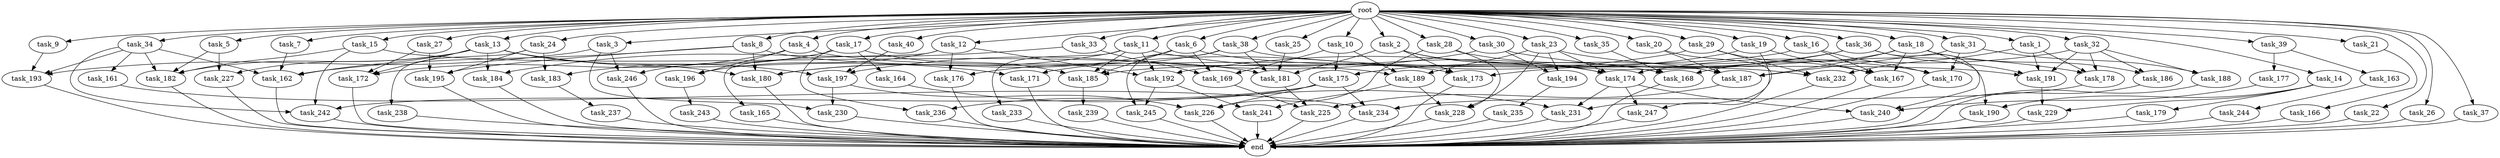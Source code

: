 digraph G {
  root [size="0.000000"];
  task_1 [size="102.400000"];
  task_2 [size="102.400000"];
  task_3 [size="102.400000"];
  task_4 [size="102.400000"];
  task_5 [size="102.400000"];
  task_6 [size="102.400000"];
  task_7 [size="102.400000"];
  task_8 [size="102.400000"];
  task_9 [size="102.400000"];
  task_10 [size="102.400000"];
  task_11 [size="102.400000"];
  task_12 [size="102.400000"];
  task_13 [size="102.400000"];
  task_14 [size="102.400000"];
  task_15 [size="102.400000"];
  task_16 [size="102.400000"];
  task_17 [size="102.400000"];
  task_18 [size="102.400000"];
  task_19 [size="102.400000"];
  task_20 [size="102.400000"];
  task_21 [size="102.400000"];
  task_22 [size="102.400000"];
  task_23 [size="102.400000"];
  task_24 [size="102.400000"];
  task_25 [size="102.400000"];
  task_26 [size="102.400000"];
  task_27 [size="102.400000"];
  task_28 [size="102.400000"];
  task_29 [size="102.400000"];
  task_30 [size="102.400000"];
  task_31 [size="102.400000"];
  task_32 [size="102.400000"];
  task_33 [size="102.400000"];
  task_34 [size="102.400000"];
  task_35 [size="102.400000"];
  task_36 [size="102.400000"];
  task_37 [size="102.400000"];
  task_38 [size="102.400000"];
  task_39 [size="102.400000"];
  task_40 [size="102.400000"];
  task_161 [size="85899345920.000000"];
  task_162 [size="207876417126.400024"];
  task_163 [size="13743895347.200001"];
  task_164 [size="21474836480.000000"];
  task_165 [size="3435973836.800000"];
  task_166 [size="85899345920.000000"];
  task_167 [size="38654705664.000000"];
  task_168 [size="69578470195.199997"];
  task_169 [size="100502234726.400009"];
  task_170 [size="59270548684.800003"];
  task_171 [size="83322365542.400009"];
  task_172 [size="146887881523.200012"];
  task_173 [size="91053306675.200012"];
  task_174 [size="137438953472.000000"];
  task_175 [size="62706522521.600006"];
  task_176 [size="6871947673.600000"];
  task_177 [size="13743895347.200001"];
  task_178 [size="117682103910.400009"];
  task_179 [size="7730941132.800000"];
  task_180 [size="197568495616.000000"];
  task_181 [size="134002979635.200012"];
  task_182 [size="244813135872.000000"];
  task_183 [size="63565515980.800003"];
  task_184 [size="73014444032.000000"];
  task_185 [size="121977071206.400009"];
  task_186 [size="68719476736.000000"];
  task_187 [size="111669149696.000000"];
  task_188 [size="97066260889.600006"];
  task_189 [size="99643241267.200012"];
  task_190 [size="15461882265.600000"];
  task_191 [size="121118077747.200012"];
  task_192 [size="66142496358.400002"];
  task_193 [size="163208757248.000000"];
  task_194 [size="21474836480.000000"];
  task_195 [size="80745385164.800003"];
  task_196 [size="73014444032.000000"];
  task_197 [size="163208757248.000000"];
  task_225 [size="123695058124.800003"];
  task_226 [size="86758339379.200012"];
  task_227 [size="73014444032.000000"];
  task_228 [size="48962627174.400002"];
  task_229 [size="11166914969.600000"];
  task_230 [size="111669149696.000000"];
  task_231 [size="57552561766.400002"];
  task_232 [size="110810156236.800003"];
  task_233 [size="54975581388.800003"];
  task_234 [size="69578470195.199997"];
  task_235 [size="85899345920.000000"];
  task_236 [size="52398601011.200005"];
  task_237 [size="3435973836.800000"];
  task_238 [size="42090679500.800003"];
  task_239 [size="7730941132.800000"];
  task_240 [size="97925254348.800003"];
  task_241 [size="24910810316.800003"];
  task_242 [size="202722456371.200012"];
  task_243 [size="13743895347.200001"];
  task_244 [size="30923764531.200001"];
  task_245 [size="6871947673.600000"];
  task_246 [size="91053306675.200012"];
  task_247 [size="84181359001.600006"];
  end [size="0.000000"];

  root -> task_1 [size="1.000000"];
  root -> task_2 [size="1.000000"];
  root -> task_3 [size="1.000000"];
  root -> task_4 [size="1.000000"];
  root -> task_5 [size="1.000000"];
  root -> task_6 [size="1.000000"];
  root -> task_7 [size="1.000000"];
  root -> task_8 [size="1.000000"];
  root -> task_9 [size="1.000000"];
  root -> task_10 [size="1.000000"];
  root -> task_11 [size="1.000000"];
  root -> task_12 [size="1.000000"];
  root -> task_13 [size="1.000000"];
  root -> task_14 [size="1.000000"];
  root -> task_15 [size="1.000000"];
  root -> task_16 [size="1.000000"];
  root -> task_17 [size="1.000000"];
  root -> task_18 [size="1.000000"];
  root -> task_19 [size="1.000000"];
  root -> task_20 [size="1.000000"];
  root -> task_21 [size="1.000000"];
  root -> task_22 [size="1.000000"];
  root -> task_23 [size="1.000000"];
  root -> task_24 [size="1.000000"];
  root -> task_25 [size="1.000000"];
  root -> task_26 [size="1.000000"];
  root -> task_27 [size="1.000000"];
  root -> task_28 [size="1.000000"];
  root -> task_29 [size="1.000000"];
  root -> task_30 [size="1.000000"];
  root -> task_31 [size="1.000000"];
  root -> task_32 [size="1.000000"];
  root -> task_33 [size="1.000000"];
  root -> task_34 [size="1.000000"];
  root -> task_35 [size="1.000000"];
  root -> task_36 [size="1.000000"];
  root -> task_37 [size="1.000000"];
  root -> task_38 [size="1.000000"];
  root -> task_39 [size="1.000000"];
  root -> task_40 [size="1.000000"];
  task_1 -> task_178 [size="536870912.000000"];
  task_1 -> task_191 [size="536870912.000000"];
  task_1 -> task_232 [size="536870912.000000"];
  task_2 -> task_168 [size="134217728.000000"];
  task_2 -> task_173 [size="134217728.000000"];
  task_2 -> task_174 [size="134217728.000000"];
  task_2 -> task_181 [size="134217728.000000"];
  task_3 -> task_193 [size="679477248.000000"];
  task_3 -> task_230 [size="679477248.000000"];
  task_3 -> task_246 [size="679477248.000000"];
  task_4 -> task_172 [size="679477248.000000"];
  task_4 -> task_173 [size="679477248.000000"];
  task_4 -> task_196 [size="679477248.000000"];
  task_5 -> task_182 [size="33554432.000000"];
  task_5 -> task_227 [size="33554432.000000"];
  task_6 -> task_169 [size="411041792.000000"];
  task_6 -> task_180 [size="411041792.000000"];
  task_6 -> task_185 [size="411041792.000000"];
  task_6 -> task_232 [size="411041792.000000"];
  task_7 -> task_162 [size="209715200.000000"];
  task_8 -> task_162 [size="301989888.000000"];
  task_8 -> task_180 [size="301989888.000000"];
  task_8 -> task_189 [size="301989888.000000"];
  task_8 -> task_195 [size="301989888.000000"];
  task_9 -> task_193 [size="75497472.000000"];
  task_10 -> task_169 [size="536870912.000000"];
  task_10 -> task_175 [size="536870912.000000"];
  task_10 -> task_189 [size="536870912.000000"];
  task_11 -> task_174 [size="536870912.000000"];
  task_11 -> task_180 [size="536870912.000000"];
  task_11 -> task_185 [size="536870912.000000"];
  task_11 -> task_192 [size="536870912.000000"];
  task_11 -> task_233 [size="536870912.000000"];
  task_12 -> task_165 [size="33554432.000000"];
  task_12 -> task_176 [size="33554432.000000"];
  task_12 -> task_192 [size="33554432.000000"];
  task_12 -> task_196 [size="33554432.000000"];
  task_13 -> task_162 [size="679477248.000000"];
  task_13 -> task_171 [size="679477248.000000"];
  task_13 -> task_172 [size="679477248.000000"];
  task_13 -> task_180 [size="679477248.000000"];
  task_13 -> task_182 [size="679477248.000000"];
  task_13 -> task_184 [size="679477248.000000"];
  task_13 -> task_197 [size="679477248.000000"];
  task_13 -> task_227 [size="679477248.000000"];
  task_14 -> task_179 [size="75497472.000000"];
  task_14 -> task_190 [size="75497472.000000"];
  task_14 -> task_229 [size="75497472.000000"];
  task_15 -> task_181 [size="838860800.000000"];
  task_15 -> task_182 [size="838860800.000000"];
  task_15 -> task_242 [size="838860800.000000"];
  task_16 -> task_167 [size="33554432.000000"];
  task_16 -> task_170 [size="33554432.000000"];
  task_16 -> task_185 [size="33554432.000000"];
  task_17 -> task_164 [size="209715200.000000"];
  task_17 -> task_183 [size="209715200.000000"];
  task_17 -> task_185 [size="209715200.000000"];
  task_17 -> task_236 [size="209715200.000000"];
  task_17 -> task_246 [size="209715200.000000"];
  task_18 -> task_167 [size="134217728.000000"];
  task_18 -> task_168 [size="134217728.000000"];
  task_18 -> task_186 [size="134217728.000000"];
  task_18 -> task_187 [size="134217728.000000"];
  task_18 -> task_240 [size="134217728.000000"];
  task_19 -> task_167 [size="75497472.000000"];
  task_19 -> task_175 [size="75497472.000000"];
  task_19 -> task_231 [size="75497472.000000"];
  task_20 -> task_187 [size="411041792.000000"];
  task_20 -> task_247 [size="411041792.000000"];
  task_21 -> task_166 [size="838860800.000000"];
  task_22 -> end [size="1.000000"];
  task_23 -> task_170 [size="134217728.000000"];
  task_23 -> task_174 [size="134217728.000000"];
  task_23 -> task_189 [size="134217728.000000"];
  task_23 -> task_194 [size="134217728.000000"];
  task_23 -> task_228 [size="134217728.000000"];
  task_24 -> task_183 [size="411041792.000000"];
  task_24 -> task_195 [size="411041792.000000"];
  task_24 -> task_238 [size="411041792.000000"];
  task_25 -> task_181 [size="301989888.000000"];
  task_26 -> end [size="1.000000"];
  task_27 -> task_172 [size="75497472.000000"];
  task_27 -> task_195 [size="75497472.000000"];
  task_28 -> task_187 [size="134217728.000000"];
  task_28 -> task_226 [size="134217728.000000"];
  task_28 -> task_228 [size="134217728.000000"];
  task_29 -> task_167 [size="134217728.000000"];
  task_29 -> task_171 [size="134217728.000000"];
  task_29 -> task_232 [size="134217728.000000"];
  task_30 -> task_178 [size="75497472.000000"];
  task_30 -> task_194 [size="75497472.000000"];
  task_30 -> task_197 [size="75497472.000000"];
  task_31 -> task_170 [size="411041792.000000"];
  task_31 -> task_187 [size="411041792.000000"];
  task_31 -> task_188 [size="411041792.000000"];
  task_32 -> task_174 [size="536870912.000000"];
  task_32 -> task_178 [size="536870912.000000"];
  task_32 -> task_186 [size="536870912.000000"];
  task_32 -> task_188 [size="536870912.000000"];
  task_32 -> task_191 [size="536870912.000000"];
  task_33 -> task_169 [size="33554432.000000"];
  task_33 -> task_184 [size="33554432.000000"];
  task_34 -> task_161 [size="838860800.000000"];
  task_34 -> task_162 [size="838860800.000000"];
  task_34 -> task_182 [size="838860800.000000"];
  task_34 -> task_193 [size="838860800.000000"];
  task_34 -> task_242 [size="838860800.000000"];
  task_35 -> task_168 [size="411041792.000000"];
  task_36 -> task_173 [size="75497472.000000"];
  task_36 -> task_190 [size="75497472.000000"];
  task_36 -> task_191 [size="75497472.000000"];
  task_36 -> task_192 [size="75497472.000000"];
  task_37 -> end [size="1.000000"];
  task_38 -> task_176 [size="33554432.000000"];
  task_38 -> task_181 [size="33554432.000000"];
  task_38 -> task_191 [size="33554432.000000"];
  task_38 -> task_245 [size="33554432.000000"];
  task_39 -> task_163 [size="134217728.000000"];
  task_39 -> task_177 [size="134217728.000000"];
  task_40 -> task_197 [size="838860800.000000"];
  task_161 -> task_234 [size="301989888.000000"];
  task_162 -> end [size="1.000000"];
  task_163 -> task_244 [size="301989888.000000"];
  task_164 -> task_231 [size="75497472.000000"];
  task_165 -> end [size="1.000000"];
  task_166 -> end [size="1.000000"];
  task_167 -> end [size="1.000000"];
  task_168 -> end [size="1.000000"];
  task_169 -> task_225 [size="536870912.000000"];
  task_170 -> end [size="1.000000"];
  task_171 -> end [size="1.000000"];
  task_172 -> end [size="1.000000"];
  task_173 -> end [size="1.000000"];
  task_174 -> task_231 [size="411041792.000000"];
  task_174 -> task_240 [size="411041792.000000"];
  task_174 -> task_247 [size="411041792.000000"];
  task_175 -> task_226 [size="301989888.000000"];
  task_175 -> task_234 [size="301989888.000000"];
  task_175 -> task_236 [size="301989888.000000"];
  task_175 -> task_242 [size="301989888.000000"];
  task_176 -> end [size="1.000000"];
  task_177 -> task_240 [size="411041792.000000"];
  task_178 -> task_234 [size="75497472.000000"];
  task_179 -> end [size="1.000000"];
  task_180 -> end [size="1.000000"];
  task_181 -> task_225 [size="536870912.000000"];
  task_182 -> end [size="1.000000"];
  task_183 -> task_237 [size="33554432.000000"];
  task_184 -> end [size="1.000000"];
  task_185 -> task_239 [size="75497472.000000"];
  task_186 -> end [size="1.000000"];
  task_187 -> task_225 [size="134217728.000000"];
  task_188 -> end [size="1.000000"];
  task_189 -> task_228 [size="209715200.000000"];
  task_189 -> task_241 [size="209715200.000000"];
  task_190 -> end [size="1.000000"];
  task_191 -> task_229 [size="33554432.000000"];
  task_192 -> task_241 [size="33554432.000000"];
  task_192 -> task_245 [size="33554432.000000"];
  task_193 -> end [size="1.000000"];
  task_194 -> task_235 [size="838860800.000000"];
  task_195 -> end [size="1.000000"];
  task_196 -> task_243 [size="134217728.000000"];
  task_197 -> task_226 [size="411041792.000000"];
  task_197 -> task_230 [size="411041792.000000"];
  task_225 -> end [size="1.000000"];
  task_226 -> end [size="1.000000"];
  task_227 -> end [size="1.000000"];
  task_228 -> end [size="1.000000"];
  task_229 -> end [size="1.000000"];
  task_230 -> end [size="1.000000"];
  task_231 -> end [size="1.000000"];
  task_232 -> end [size="1.000000"];
  task_233 -> end [size="1.000000"];
  task_234 -> end [size="1.000000"];
  task_235 -> end [size="1.000000"];
  task_236 -> end [size="1.000000"];
  task_237 -> end [size="1.000000"];
  task_238 -> end [size="1.000000"];
  task_239 -> end [size="1.000000"];
  task_240 -> end [size="1.000000"];
  task_241 -> end [size="1.000000"];
  task_242 -> end [size="1.000000"];
  task_243 -> end [size="1.000000"];
  task_244 -> end [size="1.000000"];
  task_245 -> end [size="1.000000"];
  task_246 -> end [size="1.000000"];
  task_247 -> end [size="1.000000"];
}

